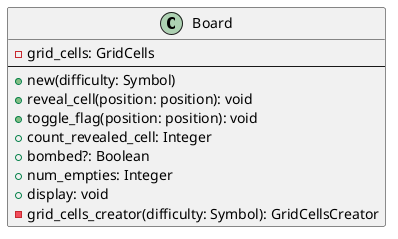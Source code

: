 @startuml board_class

class Board {
    - grid_cells: GridCells
    --
    + new(difficulty: Symbol)
    + reveal_cell(position: position): void
    + toggle_flag(position: position): void
    + count_revealed_cell: Integer
    + bombed?: Boolean
    + num_empties: Integer
    + display: void
    - grid_cells_creator(difficulty: Symbol): GridCellsCreator
}

@enduml